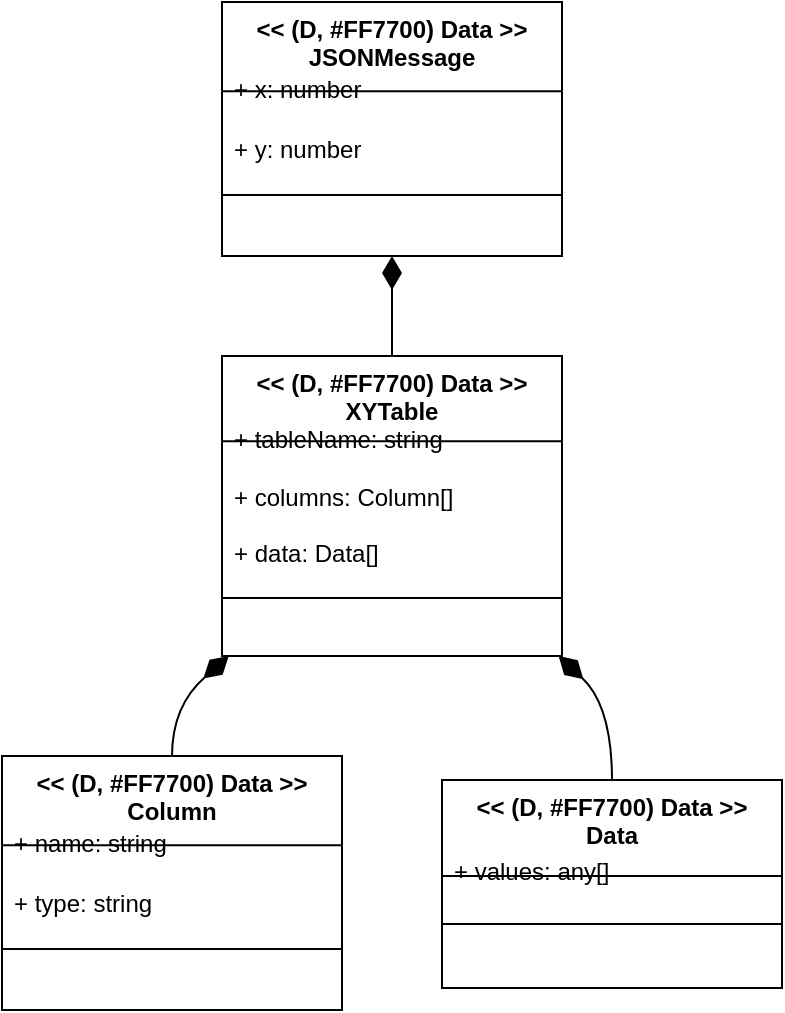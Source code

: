<mxfile version="24.8.4">
  <diagram name="Page-1" id="kUw0QP89otEUM-ThDa_o">
    <mxGraphModel>
      <root>
        <mxCell id="0" />
        <mxCell id="1" parent="0" />
        <mxCell id="2" value="&lt;&lt; (D, #FF7700) Data &gt;&gt;&#xa;JSONMessage" style="swimlane;fontStyle=1;align=center;verticalAlign=top;childLayout=stackLayout;horizontal=1;startSize=44.625;horizontalStack=0;resizeParent=1;resizeParentMax=0;resizeLast=0;collapsible=0;marginBottom=0;" vertex="1" parent="1">
          <mxGeometry x="118" y="8" width="170" height="127" as="geometry" />
        </mxCell>
        <mxCell id="3" value="+ x: number" style="text;strokeColor=none;fillColor=none;align=left;verticalAlign=top;spacingLeft=4;spacingRight=4;overflow=hidden;rotatable=0;points=[[0,0.5],[1,0.5]];portConstraint=eastwest;" vertex="1" parent="2">
          <mxGeometry y="30" width="170" height="30" as="geometry" />
        </mxCell>
        <mxCell id="4" value="+ y: number" style="text;strokeColor=none;fillColor=none;align=left;verticalAlign=top;spacingLeft=4;spacingRight=4;overflow=hidden;rotatable=0;points=[[0,0.5],[1,0.5]];portConstraint=eastwest;" vertex="1" parent="2">
          <mxGeometry y="60" width="170" height="30" as="geometry" />
        </mxCell>
        <mxCell id="5" style="line;strokeWidth=1;fillColor=none;align=left;verticalAlign=middle;spacingTop=-1;spacingLeft=3;spacingRight=3;rotatable=0;labelPosition=right;points=[];portConstraint=eastwest;strokeColor=inherit;" vertex="1" parent="2">
          <mxGeometry y="89" width="170" height="15" as="geometry" />
        </mxCell>
        <mxCell id="6" value="&lt;&lt; (D, #FF7700) Data &gt;&gt;&#xa;XYTable" style="swimlane;fontStyle=1;align=center;verticalAlign=top;childLayout=stackLayout;horizontal=1;startSize=42.6;horizontalStack=0;resizeParent=1;resizeParentMax=0;resizeLast=0;collapsible=0;marginBottom=0;" vertex="1" parent="1">
          <mxGeometry x="118" y="185" width="170" height="150" as="geometry" />
        </mxCell>
        <mxCell id="7" value="+ tableName: string" style="text;strokeColor=none;fillColor=none;align=left;verticalAlign=top;spacingLeft=4;spacingRight=4;overflow=hidden;rotatable=0;points=[[0,0.5],[1,0.5]];portConstraint=eastwest;" vertex="1" parent="6">
          <mxGeometry y="28" width="170" height="28" as="geometry" />
        </mxCell>
        <mxCell id="8" value="+ columns: Column[]" style="text;strokeColor=none;fillColor=none;align=left;verticalAlign=top;spacingLeft=4;spacingRight=4;overflow=hidden;rotatable=0;points=[[0,0.5],[1,0.5]];portConstraint=eastwest;" vertex="1" parent="6">
          <mxGeometry y="57" width="170" height="28" as="geometry" />
        </mxCell>
        <mxCell id="9" value="+ data: Data[]" style="text;strokeColor=none;fillColor=none;align=left;verticalAlign=top;spacingLeft=4;spacingRight=4;overflow=hidden;rotatable=0;points=[[0,0.5],[1,0.5]];portConstraint=eastwest;" vertex="1" parent="6">
          <mxGeometry y="85" width="170" height="28" as="geometry" />
        </mxCell>
        <mxCell id="10" style="line;strokeWidth=1;fillColor=none;align=left;verticalAlign=middle;spacingTop=-1;spacingLeft=3;spacingRight=3;rotatable=0;labelPosition=right;points=[];portConstraint=eastwest;strokeColor=inherit;" vertex="1" parent="6">
          <mxGeometry y="114" width="170" height="14" as="geometry" />
        </mxCell>
        <mxCell id="11" value="&lt;&lt; (D, #FF7700) Data &gt;&gt;&#xa;Column" style="swimlane;fontStyle=1;align=center;verticalAlign=top;childLayout=stackLayout;horizontal=1;startSize=44.625;horizontalStack=0;resizeParent=1;resizeParentMax=0;resizeLast=0;collapsible=0;marginBottom=0;" vertex="1" parent="1">
          <mxGeometry x="8" y="385" width="170" height="127" as="geometry" />
        </mxCell>
        <mxCell id="12" value="+ name: string" style="text;strokeColor=none;fillColor=none;align=left;verticalAlign=top;spacingLeft=4;spacingRight=4;overflow=hidden;rotatable=0;points=[[0,0.5],[1,0.5]];portConstraint=eastwest;" vertex="1" parent="11">
          <mxGeometry y="30" width="170" height="30" as="geometry" />
        </mxCell>
        <mxCell id="13" value="+ type: string" style="text;strokeColor=none;fillColor=none;align=left;verticalAlign=top;spacingLeft=4;spacingRight=4;overflow=hidden;rotatable=0;points=[[0,0.5],[1,0.5]];portConstraint=eastwest;" vertex="1" parent="11">
          <mxGeometry y="60" width="170" height="30" as="geometry" />
        </mxCell>
        <mxCell id="14" style="line;strokeWidth=1;fillColor=none;align=left;verticalAlign=middle;spacingTop=-1;spacingLeft=3;spacingRight=3;rotatable=0;labelPosition=right;points=[];portConstraint=eastwest;strokeColor=inherit;" vertex="1" parent="11">
          <mxGeometry y="89" width="170" height="15" as="geometry" />
        </mxCell>
        <mxCell id="15" value="&lt;&lt; (D, #FF7700) Data &gt;&gt;&#xa;Data" style="swimlane;fontStyle=1;align=center;verticalAlign=top;childLayout=stackLayout;horizontal=1;startSize=48;horizontalStack=0;resizeParent=1;resizeParentMax=0;resizeLast=0;collapsible=0;marginBottom=0;" vertex="1" parent="1">
          <mxGeometry x="228" y="397" width="170" height="104" as="geometry" />
        </mxCell>
        <mxCell id="16" value="+ values: any[]" style="text;strokeColor=none;fillColor=none;align=left;verticalAlign=top;spacingLeft=4;spacingRight=4;overflow=hidden;rotatable=0;points=[[0,0.5],[1,0.5]];portConstraint=eastwest;" vertex="1" parent="15">
          <mxGeometry y="32" width="170" height="32" as="geometry" />
        </mxCell>
        <mxCell id="17" style="line;strokeWidth=1;fillColor=none;align=left;verticalAlign=middle;spacingTop=-1;spacingLeft=3;spacingRight=3;rotatable=0;labelPosition=right;points=[];portConstraint=eastwest;strokeColor=inherit;" vertex="1" parent="15">
          <mxGeometry y="64" width="170" height="16" as="geometry" />
        </mxCell>
        <mxCell id="18" value="" style="curved=1;startArrow=diamondThin;startSize=14;startFill=1;endArrow=none;exitX=0.5;exitY=1;entryX=0.5;entryY=0;" edge="1" parent="1" source="2" target="6">
          <mxGeometry relative="1" as="geometry">
            <Array as="points" />
          </mxGeometry>
        </mxCell>
        <mxCell id="19" value="" style="curved=1;startArrow=diamondThin;startSize=14;startFill=1;endArrow=none;exitX=0.02;exitY=1;entryX=0.5;entryY=0;" edge="1" parent="1" source="6" target="11">
          <mxGeometry relative="1" as="geometry">
            <Array as="points">
              <mxPoint x="93" y="360" />
            </Array>
          </mxGeometry>
        </mxCell>
        <mxCell id="20" value="" style="curved=1;startArrow=diamondThin;startSize=14;startFill=1;endArrow=none;exitX=0.99;exitY=1;entryX=0.5;entryY=0;" edge="1" parent="1" source="6" target="15">
          <mxGeometry relative="1" as="geometry">
            <Array as="points">
              <mxPoint x="313" y="360" />
            </Array>
          </mxGeometry>
        </mxCell>
      </root>
    </mxGraphModel>
  </diagram>
</mxfile>
